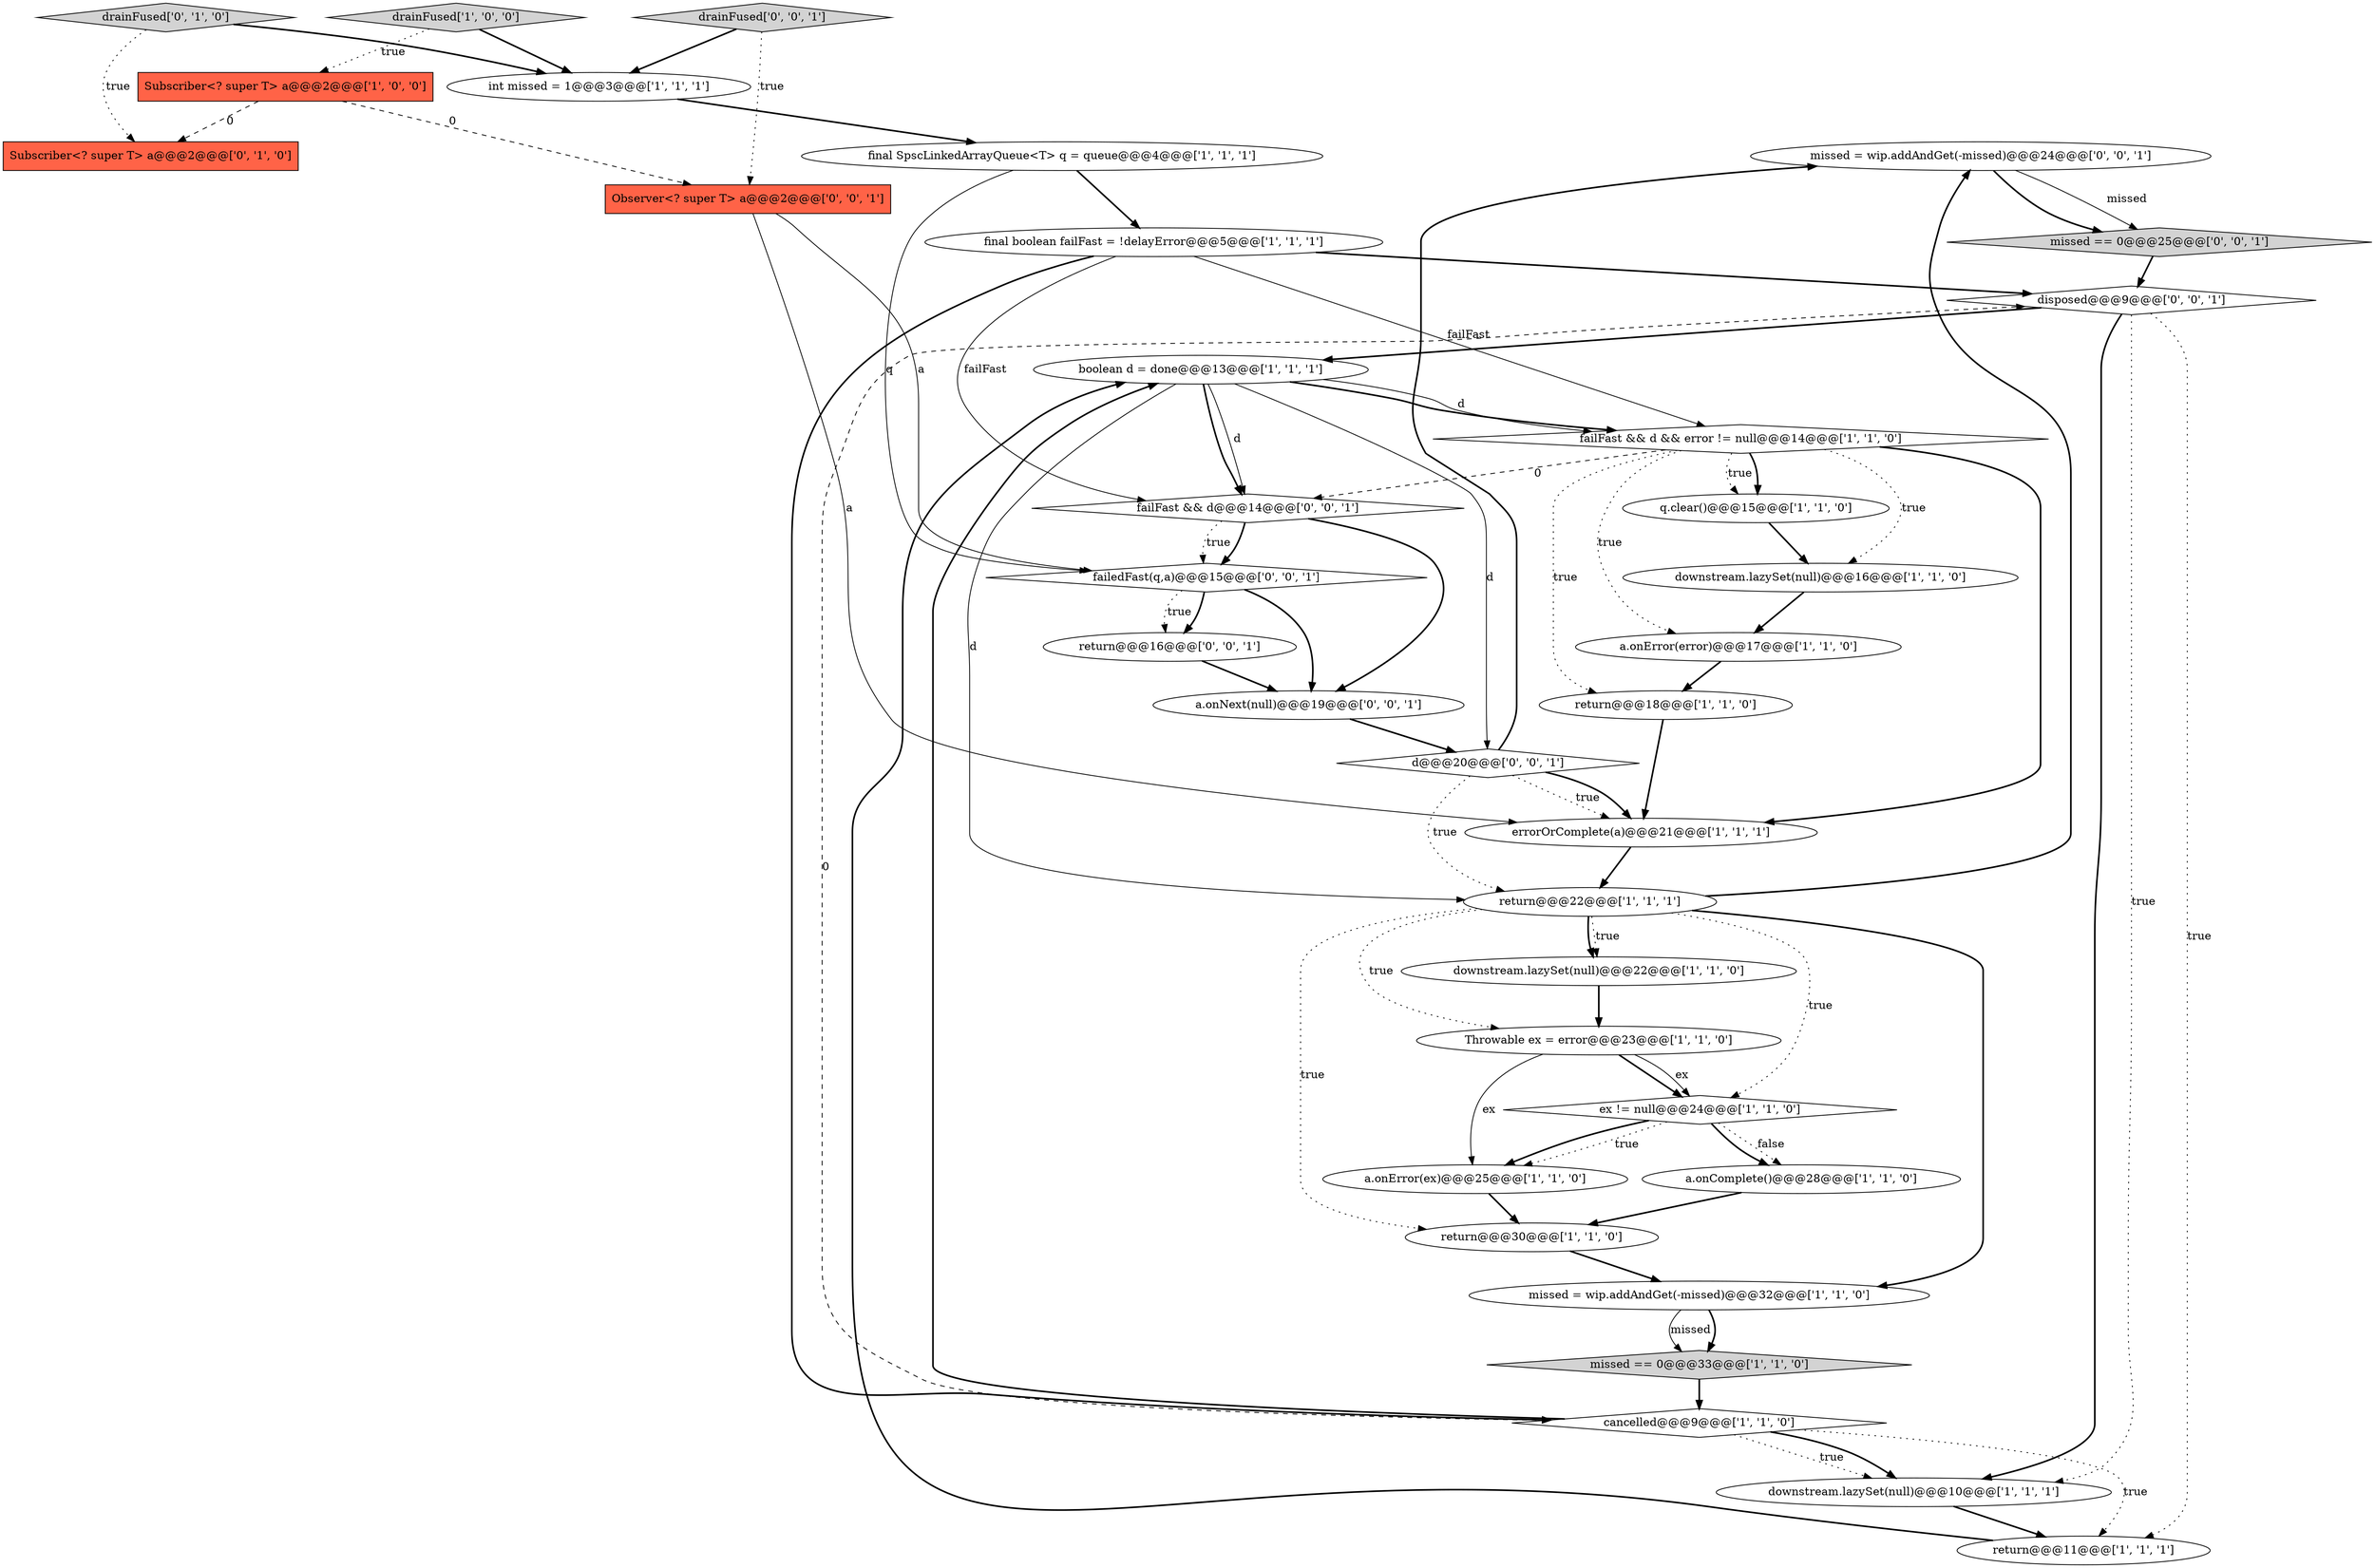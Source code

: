digraph {
34 [style = filled, label = "missed = wip.addAndGet(-missed)@@@24@@@['0', '0', '1']", fillcolor = white, shape = ellipse image = "AAA0AAABBB3BBB"];
26 [style = filled, label = "a.onNext(null)@@@19@@@['0', '0', '1']", fillcolor = white, shape = ellipse image = "AAA0AAABBB3BBB"];
32 [style = filled, label = "d@@@20@@@['0', '0', '1']", fillcolor = white, shape = diamond image = "AAA0AAABBB3BBB"];
7 [style = filled, label = "return@@@18@@@['1', '1', '0']", fillcolor = white, shape = ellipse image = "AAA0AAABBB1BBB"];
14 [style = filled, label = "int missed = 1@@@3@@@['1', '1', '1']", fillcolor = white, shape = ellipse image = "AAA0AAABBB1BBB"];
9 [style = filled, label = "boolean d = done@@@13@@@['1', '1', '1']", fillcolor = white, shape = ellipse image = "AAA0AAABBB1BBB"];
4 [style = filled, label = "ex != null@@@24@@@['1', '1', '0']", fillcolor = white, shape = diamond image = "AAA0AAABBB1BBB"];
28 [style = filled, label = "Observer<? super T> a@@@2@@@['0', '0', '1']", fillcolor = tomato, shape = box image = "AAA0AAABBB3BBB"];
19 [style = filled, label = "a.onError(error)@@@17@@@['1', '1', '0']", fillcolor = white, shape = ellipse image = "AAA0AAABBB1BBB"];
29 [style = filled, label = "failFast && d@@@14@@@['0', '0', '1']", fillcolor = white, shape = diamond image = "AAA0AAABBB3BBB"];
31 [style = filled, label = "disposed@@@9@@@['0', '0', '1']", fillcolor = white, shape = diamond image = "AAA0AAABBB3BBB"];
11 [style = filled, label = "downstream.lazySet(null)@@@16@@@['1', '1', '0']", fillcolor = white, shape = ellipse image = "AAA0AAABBB1BBB"];
35 [style = filled, label = "return@@@16@@@['0', '0', '1']", fillcolor = white, shape = ellipse image = "AAA0AAABBB3BBB"];
20 [style = filled, label = "final SpscLinkedArrayQueue<T> q = queue@@@4@@@['1', '1', '1']", fillcolor = white, shape = ellipse image = "AAA0AAABBB1BBB"];
12 [style = filled, label = "cancelled@@@9@@@['1', '1', '0']", fillcolor = white, shape = diamond image = "AAA0AAABBB1BBB"];
17 [style = filled, label = "final boolean failFast = !delayError@@@5@@@['1', '1', '1']", fillcolor = white, shape = ellipse image = "AAA0AAABBB1BBB"];
2 [style = filled, label = "return@@@11@@@['1', '1', '1']", fillcolor = white, shape = ellipse image = "AAA0AAABBB1BBB"];
24 [style = filled, label = "Subscriber<? super T> a@@@2@@@['0', '1', '0']", fillcolor = tomato, shape = box image = "AAA1AAABBB2BBB"];
33 [style = filled, label = "failedFast(q,a)@@@15@@@['0', '0', '1']", fillcolor = white, shape = diamond image = "AAA0AAABBB3BBB"];
27 [style = filled, label = "missed == 0@@@25@@@['0', '0', '1']", fillcolor = lightgray, shape = diamond image = "AAA0AAABBB3BBB"];
21 [style = filled, label = "downstream.lazySet(null)@@@22@@@['1', '1', '0']", fillcolor = white, shape = ellipse image = "AAA0AAABBB1BBB"];
25 [style = filled, label = "drainFused['0', '1', '0']", fillcolor = lightgray, shape = diamond image = "AAA0AAABBB2BBB"];
18 [style = filled, label = "return@@@30@@@['1', '1', '0']", fillcolor = white, shape = ellipse image = "AAA0AAABBB1BBB"];
6 [style = filled, label = "drainFused['1', '0', '0']", fillcolor = lightgray, shape = diamond image = "AAA0AAABBB1BBB"];
8 [style = filled, label = "downstream.lazySet(null)@@@10@@@['1', '1', '1']", fillcolor = white, shape = ellipse image = "AAA0AAABBB1BBB"];
3 [style = filled, label = "errorOrComplete(a)@@@21@@@['1', '1', '1']", fillcolor = white, shape = ellipse image = "AAA0AAABBB1BBB"];
22 [style = filled, label = "Throwable ex = error@@@23@@@['1', '1', '0']", fillcolor = white, shape = ellipse image = "AAA0AAABBB1BBB"];
13 [style = filled, label = "q.clear()@@@15@@@['1', '1', '0']", fillcolor = white, shape = ellipse image = "AAA0AAABBB1BBB"];
10 [style = filled, label = "missed == 0@@@33@@@['1', '1', '0']", fillcolor = lightgray, shape = diamond image = "AAA0AAABBB1BBB"];
5 [style = filled, label = "Subscriber<? super T> a@@@2@@@['1', '0', '0']", fillcolor = tomato, shape = box image = "AAA1AAABBB1BBB"];
15 [style = filled, label = "missed = wip.addAndGet(-missed)@@@32@@@['1', '1', '0']", fillcolor = white, shape = ellipse image = "AAA0AAABBB1BBB"];
0 [style = filled, label = "failFast && d && error != null@@@14@@@['1', '1', '0']", fillcolor = white, shape = diamond image = "AAA0AAABBB1BBB"];
1 [style = filled, label = "a.onError(ex)@@@25@@@['1', '1', '0']", fillcolor = white, shape = ellipse image = "AAA0AAABBB1BBB"];
23 [style = filled, label = "a.onComplete()@@@28@@@['1', '1', '0']", fillcolor = white, shape = ellipse image = "AAA0AAABBB1BBB"];
16 [style = filled, label = "return@@@22@@@['1', '1', '1']", fillcolor = white, shape = ellipse image = "AAA0AAABBB1BBB"];
30 [style = filled, label = "drainFused['0', '0', '1']", fillcolor = lightgray, shape = diamond image = "AAA0AAABBB3BBB"];
0->3 [style = bold, label=""];
16->15 [style = bold, label=""];
17->0 [style = solid, label="failFast"];
15->10 [style = bold, label=""];
33->35 [style = bold, label=""];
20->17 [style = bold, label=""];
26->32 [style = bold, label=""];
9->0 [style = bold, label=""];
0->13 [style = bold, label=""];
0->13 [style = dotted, label="true"];
4->1 [style = dotted, label="true"];
31->9 [style = bold, label=""];
12->8 [style = dotted, label="true"];
0->19 [style = dotted, label="true"];
17->31 [style = bold, label=""];
18->15 [style = bold, label=""];
12->2 [style = dotted, label="true"];
9->29 [style = solid, label="d"];
9->0 [style = solid, label="d"];
5->24 [style = dashed, label="0"];
16->34 [style = bold, label=""];
27->31 [style = bold, label=""];
25->24 [style = dotted, label="true"];
12->31 [style = dashed, label="0"];
1->18 [style = bold, label=""];
25->14 [style = bold, label=""];
2->9 [style = bold, label=""];
32->34 [style = bold, label=""];
3->16 [style = bold, label=""];
11->19 [style = bold, label=""];
16->22 [style = dotted, label="true"];
12->9 [style = bold, label=""];
16->4 [style = dotted, label="true"];
13->11 [style = bold, label=""];
34->27 [style = solid, label="missed"];
7->3 [style = bold, label=""];
15->10 [style = solid, label="missed"];
31->8 [style = dotted, label="true"];
33->26 [style = bold, label=""];
22->4 [style = bold, label=""];
29->26 [style = bold, label=""];
6->14 [style = bold, label=""];
9->32 [style = solid, label="d"];
22->4 [style = solid, label="ex"];
22->1 [style = solid, label="ex"];
6->5 [style = dotted, label="true"];
17->12 [style = bold, label=""];
29->33 [style = bold, label=""];
28->33 [style = solid, label="a"];
33->35 [style = dotted, label="true"];
5->28 [style = dashed, label="0"];
17->29 [style = solid, label="failFast"];
8->2 [style = bold, label=""];
20->33 [style = solid, label="q"];
21->22 [style = bold, label=""];
10->12 [style = bold, label=""];
12->8 [style = bold, label=""];
16->21 [style = bold, label=""];
9->16 [style = solid, label="d"];
32->3 [style = dotted, label="true"];
0->29 [style = dashed, label="0"];
4->23 [style = dotted, label="false"];
31->2 [style = dotted, label="true"];
30->14 [style = bold, label=""];
16->21 [style = dotted, label="true"];
4->1 [style = bold, label=""];
29->33 [style = dotted, label="true"];
0->7 [style = dotted, label="true"];
30->28 [style = dotted, label="true"];
9->29 [style = bold, label=""];
32->3 [style = bold, label=""];
0->11 [style = dotted, label="true"];
19->7 [style = bold, label=""];
31->8 [style = bold, label=""];
23->18 [style = bold, label=""];
35->26 [style = bold, label=""];
4->23 [style = bold, label=""];
28->3 [style = solid, label="a"];
32->16 [style = dotted, label="true"];
14->20 [style = bold, label=""];
34->27 [style = bold, label=""];
16->18 [style = dotted, label="true"];
}
